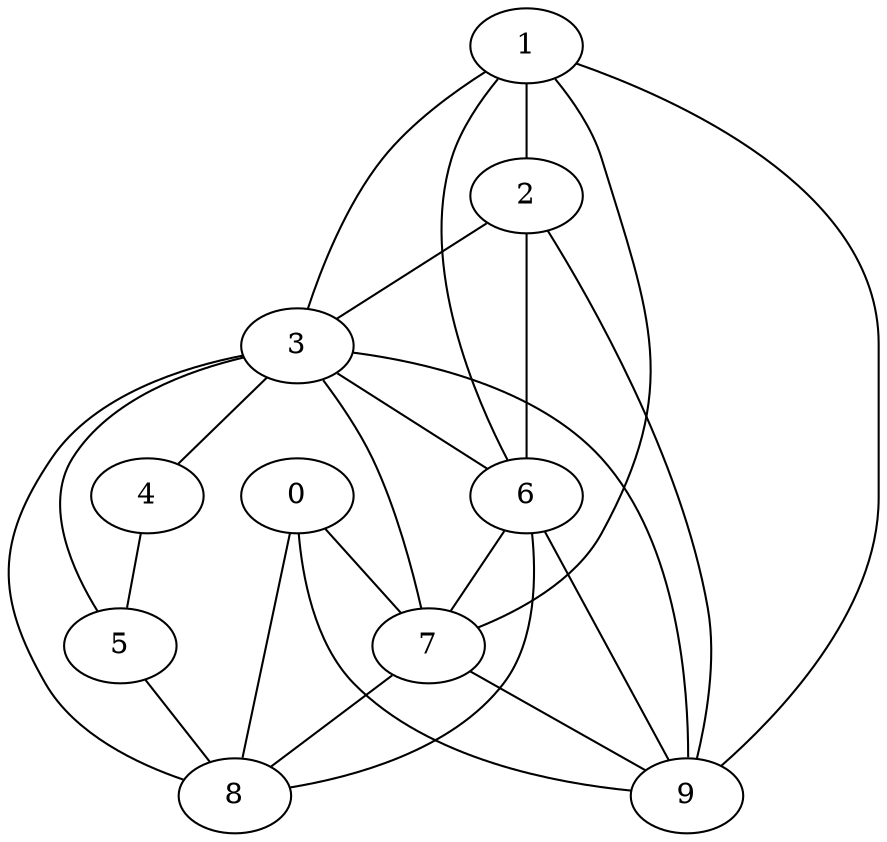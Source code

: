 strict graph  {
0;
1;
2;
3;
4;
5;
6;
7;
8;
9;
0 -- 7;
0 -- 8;
0 -- 9;
1 -- 2;
1 -- 3;
1 -- 6;
1 -- 7;
1 -- 9;
2 -- 3;
2 -- 6;
2 -- 9;
3 -- 4;
3 -- 5;
3 -- 6;
3 -- 7;
3 -- 8;
3 -- 9;
4 -- 5;
5 -- 8;
6 -- 7;
6 -- 8;
6 -- 9;
7 -- 8;
7 -- 9;
}
